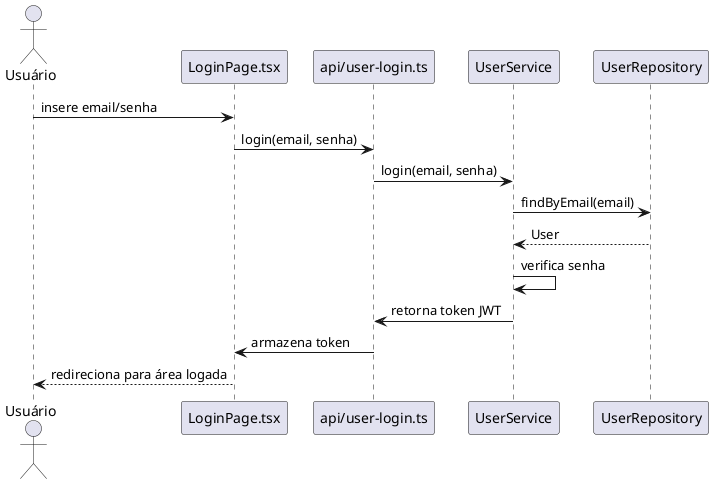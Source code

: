 @startuml
actor Usuário
participant "LoginPage.tsx" as LoginPage
participant "api/user-login.ts" as Api
participant "UserService" as Service
participant "UserRepository" as Repo

Usuário -> LoginPage : insere email/senha
LoginPage -> Api : login(email, senha)
Api -> Service : login(email, senha)
Service -> Repo : findByEmail(email)
Repo --> Service : User
Service -> Service : verifica senha
Service -> Api : retorna token JWT
Api -> LoginPage : armazena token
LoginPage --> Usuário : redireciona para área logada
@enduml

